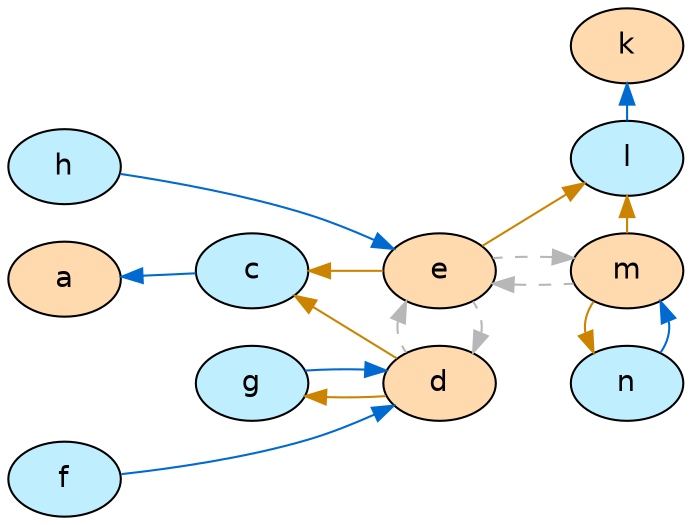 digraph G {
  rankdir="LR"
  node [shape=oval style=filled fontname=Helvetica fontsize=14]
  node [fillcolor="#ffdaaf" fontcolor="#000000"] a k d e m;
  node [fillcolor="#bfefff" fontcolor="#000000"] c l f g h n;
  edge [dir=back, color="#006ad1", style="solid"]
        "a" -> "c";
        "k" -> "l";
        "d" -> "f";
        "d" -> "g";
        "e" -> "h";
        "m" -> "n";
  edge [dir=back, color="#cc8400", style="solid"]
        "c" -> "d";
        "c" -> "e";
        "l" -> "e";
        "l" -> "m";
        "g" -> "d";
        "n" -> "m";
  edge [dir=back, color="#b7b7b7", style="dashed"]
        "d" -> "e";
        "e" -> "d";
        "e" -> "m";
        "m" -> "e";

  {rank = min; f; h}
  {rank = same; d; e}
  {rank = same; c; g}
  {rank = max; k; l; m; n}
}